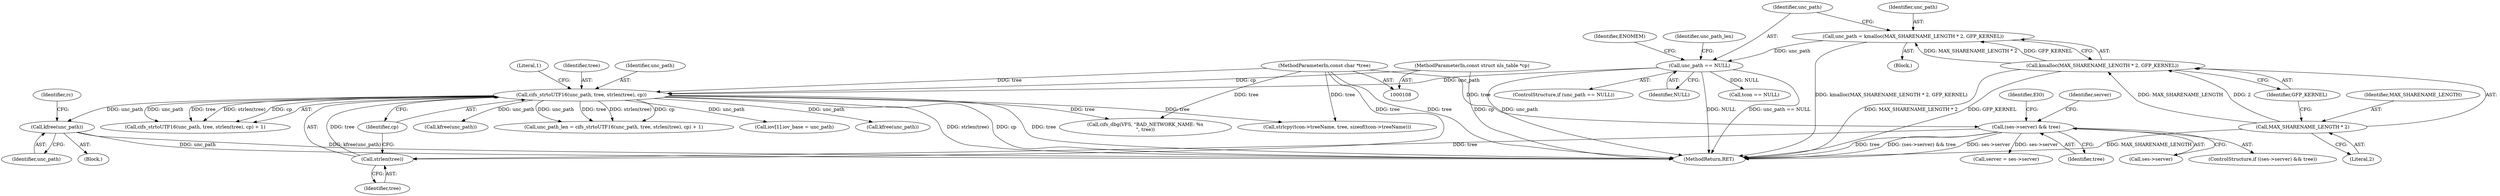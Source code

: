 digraph "0_linux_18f39e7be0121317550d03e267e3ebd4dbfbb3ce@API" {
"1000208" [label="(Call,kfree(unc_path))"];
"1000176" [label="(Call,cifs_strtoUTF16(unc_path, tree, strlen(tree), cp))"];
"1000167" [label="(Call,unc_path == NULL)"];
"1000159" [label="(Call,unc_path = kmalloc(MAX_SHARENAME_LENGTH * 2, GFP_KERNEL))"];
"1000161" [label="(Call,kmalloc(MAX_SHARENAME_LENGTH * 2, GFP_KERNEL))"];
"1000162" [label="(Call,MAX_SHARENAME_LENGTH * 2)"];
"1000179" [label="(Call,strlen(tree))"];
"1000136" [label="(Call,(ses->server) && tree)"];
"1000111" [label="(MethodParameterIn,const char *tree)"];
"1000113" [label="(MethodParameterIn,const struct nls_table *cp)"];
"1000175" [label="(Call,cifs_strtoUTF16(unc_path, tree, strlen(tree), cp) + 1)"];
"1000178" [label="(Identifier,tree)"];
"1000161" [label="(Call,kmalloc(MAX_SHARENAME_LENGTH * 2, GFP_KERNEL))"];
"1000181" [label="(Identifier,cp)"];
"1000505" [label="(MethodReturn,RET)"];
"1000177" [label="(Identifier,unc_path)"];
"1000136" [label="(Call,(ses->server) && tree)"];
"1000114" [label="(Block,)"];
"1000493" [label="(Call,cifs_dbg(VFS, \"BAD_NETWORK_NAME: %s\n\", tree))"];
"1000113" [label="(MethodParameterIn,const struct nls_table *cp)"];
"1000479" [label="(Call,kfree(unc_path))"];
"1000213" [label="(Call,tcon == NULL)"];
"1000111" [label="(MethodParameterIn,const char *tree)"];
"1000137" [label="(Call,ses->server)"];
"1000432" [label="(Call,strlcpy(tcon->treeName, tree, sizeof(tcon->treeName)))"];
"1000135" [label="(ControlStructure,if ((ses->server) && tree))"];
"1000173" [label="(Call,unc_path_len = cifs_strtoUTF16(unc_path, tree, strlen(tree), cp) + 1)"];
"1000149" [label="(Identifier,EIO)"];
"1000172" [label="(Identifier,ENOMEM)"];
"1000209" [label="(Identifier,unc_path)"];
"1000141" [label="(Call,server = ses->server)"];
"1000182" [label="(Literal,1)"];
"1000163" [label="(Identifier,MAX_SHARENAME_LENGTH)"];
"1000162" [label="(Call,MAX_SHARENAME_LENGTH * 2)"];
"1000166" [label="(ControlStructure,if (unc_path == NULL))"];
"1000160" [label="(Identifier,unc_path)"];
"1000176" [label="(Call,cifs_strtoUTF16(unc_path, tree, strlen(tree), cp))"];
"1000174" [label="(Identifier,unc_path_len)"];
"1000167" [label="(Call,unc_path == NULL)"];
"1000211" [label="(Identifier,rc)"];
"1000164" [label="(Literal,2)"];
"1000266" [label="(Call,iov[1].iov_base = unc_path)"];
"1000142" [label="(Identifier,server)"];
"1000168" [label="(Identifier,unc_path)"];
"1000180" [label="(Identifier,tree)"];
"1000140" [label="(Identifier,tree)"];
"1000208" [label="(Call,kfree(unc_path))"];
"1000179" [label="(Call,strlen(tree))"];
"1000165" [label="(Identifier,GFP_KERNEL)"];
"1000159" [label="(Call,unc_path = kmalloc(MAX_SHARENAME_LENGTH * 2, GFP_KERNEL))"];
"1000169" [label="(Identifier,NULL)"];
"1000191" [label="(Call,kfree(unc_path))"];
"1000207" [label="(Block,)"];
"1000208" -> "1000207"  [label="AST: "];
"1000208" -> "1000209"  [label="CFG: "];
"1000209" -> "1000208"  [label="AST: "];
"1000211" -> "1000208"  [label="CFG: "];
"1000208" -> "1000505"  [label="DDG: unc_path"];
"1000208" -> "1000505"  [label="DDG: kfree(unc_path)"];
"1000176" -> "1000208"  [label="DDG: unc_path"];
"1000176" -> "1000175"  [label="AST: "];
"1000176" -> "1000181"  [label="CFG: "];
"1000177" -> "1000176"  [label="AST: "];
"1000178" -> "1000176"  [label="AST: "];
"1000179" -> "1000176"  [label="AST: "];
"1000181" -> "1000176"  [label="AST: "];
"1000182" -> "1000176"  [label="CFG: "];
"1000176" -> "1000505"  [label="DDG: tree"];
"1000176" -> "1000505"  [label="DDG: strlen(tree)"];
"1000176" -> "1000505"  [label="DDG: cp"];
"1000176" -> "1000173"  [label="DDG: unc_path"];
"1000176" -> "1000173"  [label="DDG: tree"];
"1000176" -> "1000173"  [label="DDG: strlen(tree)"];
"1000176" -> "1000173"  [label="DDG: cp"];
"1000176" -> "1000175"  [label="DDG: unc_path"];
"1000176" -> "1000175"  [label="DDG: tree"];
"1000176" -> "1000175"  [label="DDG: strlen(tree)"];
"1000176" -> "1000175"  [label="DDG: cp"];
"1000167" -> "1000176"  [label="DDG: unc_path"];
"1000179" -> "1000176"  [label="DDG: tree"];
"1000111" -> "1000176"  [label="DDG: tree"];
"1000113" -> "1000176"  [label="DDG: cp"];
"1000176" -> "1000191"  [label="DDG: unc_path"];
"1000176" -> "1000266"  [label="DDG: unc_path"];
"1000176" -> "1000432"  [label="DDG: tree"];
"1000176" -> "1000479"  [label="DDG: unc_path"];
"1000176" -> "1000493"  [label="DDG: tree"];
"1000167" -> "1000166"  [label="AST: "];
"1000167" -> "1000169"  [label="CFG: "];
"1000168" -> "1000167"  [label="AST: "];
"1000169" -> "1000167"  [label="AST: "];
"1000172" -> "1000167"  [label="CFG: "];
"1000174" -> "1000167"  [label="CFG: "];
"1000167" -> "1000505"  [label="DDG: unc_path"];
"1000167" -> "1000505"  [label="DDG: NULL"];
"1000167" -> "1000505"  [label="DDG: unc_path == NULL"];
"1000159" -> "1000167"  [label="DDG: unc_path"];
"1000167" -> "1000213"  [label="DDG: NULL"];
"1000159" -> "1000114"  [label="AST: "];
"1000159" -> "1000161"  [label="CFG: "];
"1000160" -> "1000159"  [label="AST: "];
"1000161" -> "1000159"  [label="AST: "];
"1000168" -> "1000159"  [label="CFG: "];
"1000159" -> "1000505"  [label="DDG: kmalloc(MAX_SHARENAME_LENGTH * 2, GFP_KERNEL)"];
"1000161" -> "1000159"  [label="DDG: MAX_SHARENAME_LENGTH * 2"];
"1000161" -> "1000159"  [label="DDG: GFP_KERNEL"];
"1000161" -> "1000165"  [label="CFG: "];
"1000162" -> "1000161"  [label="AST: "];
"1000165" -> "1000161"  [label="AST: "];
"1000161" -> "1000505"  [label="DDG: MAX_SHARENAME_LENGTH * 2"];
"1000161" -> "1000505"  [label="DDG: GFP_KERNEL"];
"1000162" -> "1000161"  [label="DDG: MAX_SHARENAME_LENGTH"];
"1000162" -> "1000161"  [label="DDG: 2"];
"1000162" -> "1000164"  [label="CFG: "];
"1000163" -> "1000162"  [label="AST: "];
"1000164" -> "1000162"  [label="AST: "];
"1000165" -> "1000162"  [label="CFG: "];
"1000162" -> "1000505"  [label="DDG: MAX_SHARENAME_LENGTH"];
"1000179" -> "1000180"  [label="CFG: "];
"1000180" -> "1000179"  [label="AST: "];
"1000181" -> "1000179"  [label="CFG: "];
"1000136" -> "1000179"  [label="DDG: tree"];
"1000111" -> "1000179"  [label="DDG: tree"];
"1000136" -> "1000135"  [label="AST: "];
"1000136" -> "1000137"  [label="CFG: "];
"1000136" -> "1000140"  [label="CFG: "];
"1000137" -> "1000136"  [label="AST: "];
"1000140" -> "1000136"  [label="AST: "];
"1000142" -> "1000136"  [label="CFG: "];
"1000149" -> "1000136"  [label="CFG: "];
"1000136" -> "1000505"  [label="DDG: tree"];
"1000136" -> "1000505"  [label="DDG: (ses->server) && tree"];
"1000136" -> "1000505"  [label="DDG: ses->server"];
"1000111" -> "1000136"  [label="DDG: tree"];
"1000136" -> "1000141"  [label="DDG: ses->server"];
"1000111" -> "1000108"  [label="AST: "];
"1000111" -> "1000505"  [label="DDG: tree"];
"1000111" -> "1000432"  [label="DDG: tree"];
"1000111" -> "1000493"  [label="DDG: tree"];
"1000113" -> "1000108"  [label="AST: "];
"1000113" -> "1000505"  [label="DDG: cp"];
}

